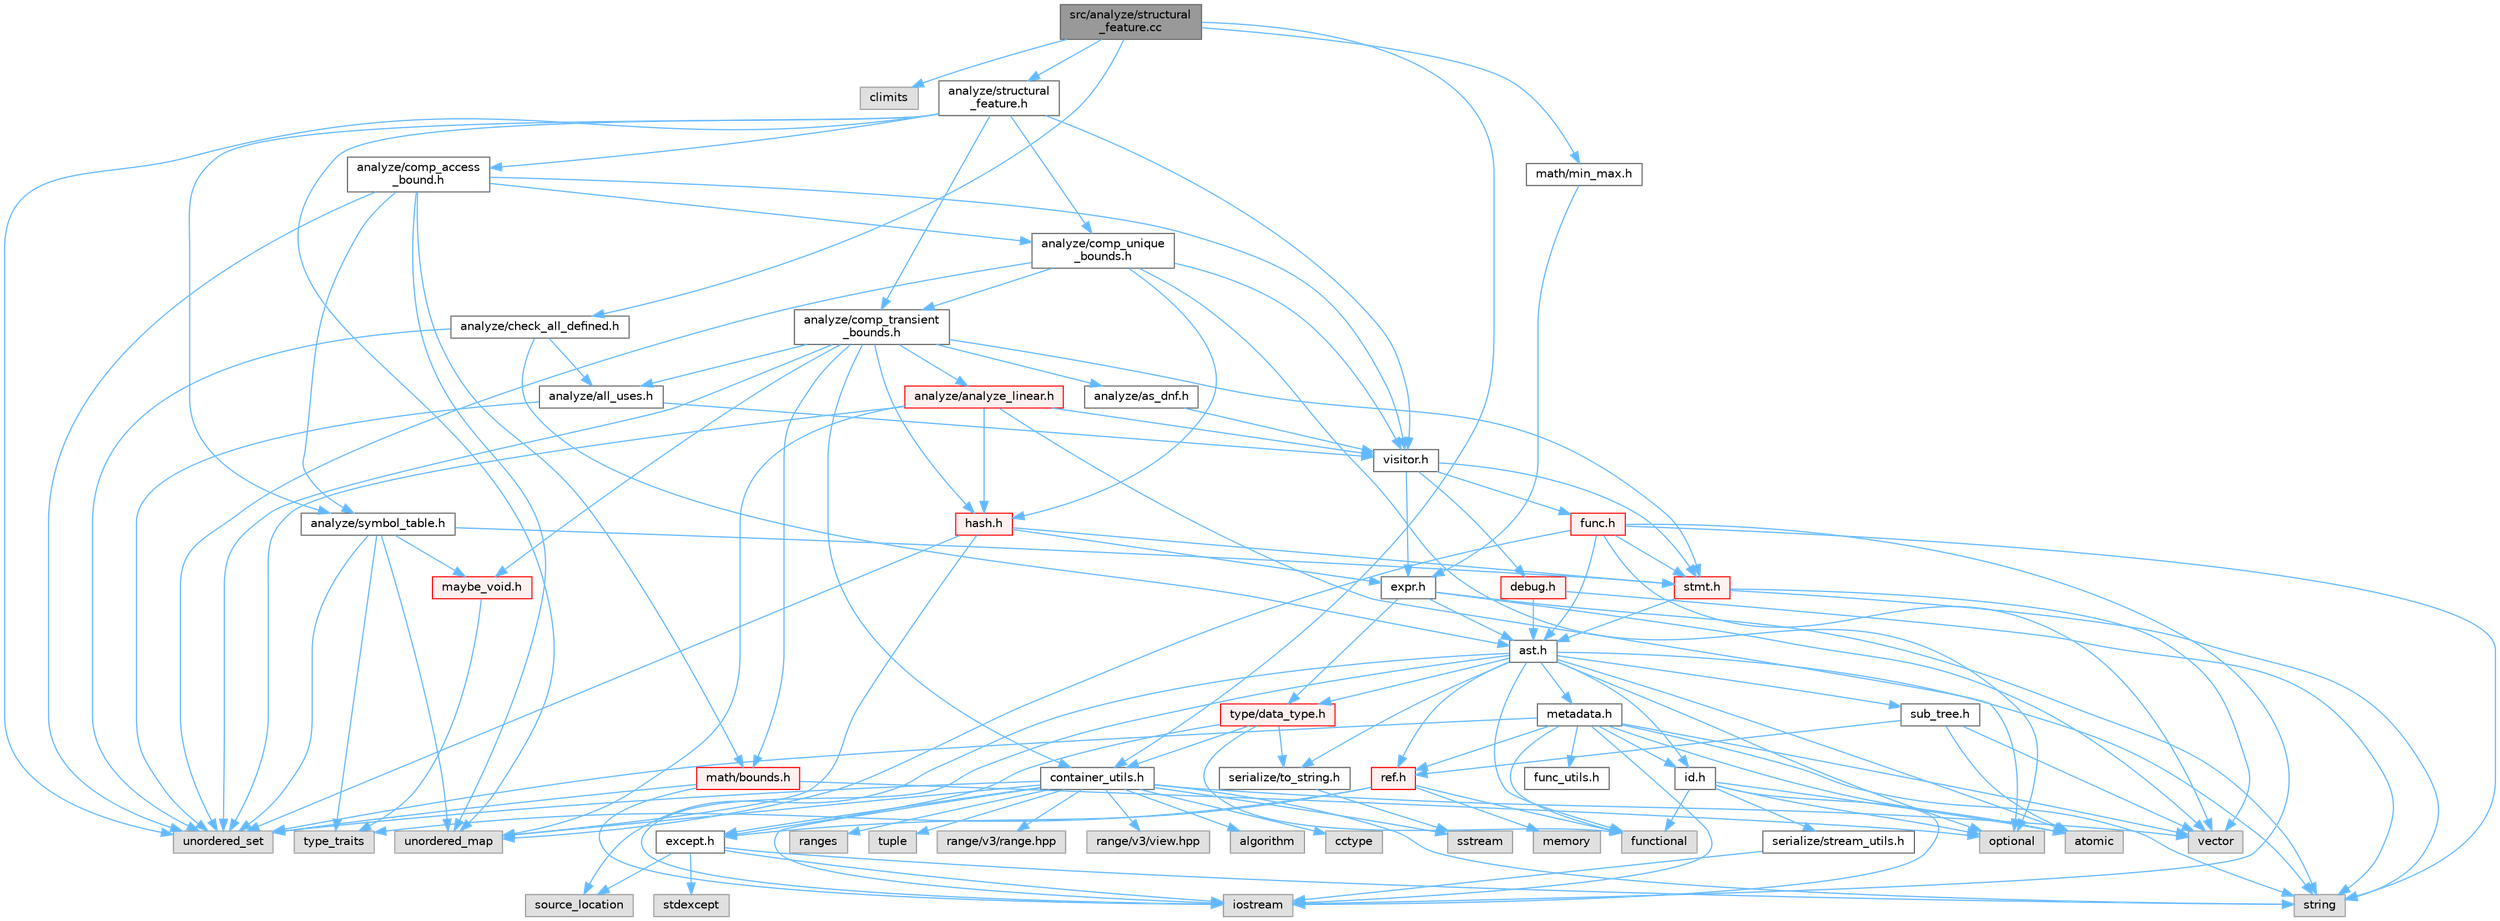 digraph "src/analyze/structural_feature.cc"
{
 // LATEX_PDF_SIZE
  bgcolor="transparent";
  edge [fontname=Helvetica,fontsize=10,labelfontname=Helvetica,labelfontsize=10];
  node [fontname=Helvetica,fontsize=10,shape=box,height=0.2,width=0.4];
  Node1 [label="src/analyze/structural\l_feature.cc",height=0.2,width=0.4,color="gray40", fillcolor="grey60", style="filled", fontcolor="black",tooltip=" "];
  Node1 -> Node2 [color="steelblue1",style="solid"];
  Node2 [label="climits",height=0.2,width=0.4,color="grey60", fillcolor="#E0E0E0", style="filled",tooltip=" "];
  Node1 -> Node3 [color="steelblue1",style="solid"];
  Node3 [label="analyze/check_all_defined.h",height=0.2,width=0.4,color="grey40", fillcolor="white", style="filled",URL="$check__all__defined_8h.html",tooltip=" "];
  Node3 -> Node4 [color="steelblue1",style="solid"];
  Node4 [label="unordered_set",height=0.2,width=0.4,color="grey60", fillcolor="#E0E0E0", style="filled",tooltip=" "];
  Node3 -> Node5 [color="steelblue1",style="solid"];
  Node5 [label="analyze/all_uses.h",height=0.2,width=0.4,color="grey40", fillcolor="white", style="filled",URL="$all__uses_8h.html",tooltip=" "];
  Node5 -> Node4 [color="steelblue1",style="solid"];
  Node5 -> Node6 [color="steelblue1",style="solid"];
  Node6 [label="visitor.h",height=0.2,width=0.4,color="grey40", fillcolor="white", style="filled",URL="$visitor_8h.html",tooltip=" "];
  Node6 -> Node7 [color="steelblue1",style="solid"];
  Node7 [label="debug.h",height=0.2,width=0.4,color="red", fillcolor="#FFF0F0", style="filled",URL="$debug_8h.html",tooltip=" "];
  Node7 -> Node8 [color="steelblue1",style="solid"];
  Node8 [label="string",height=0.2,width=0.4,color="grey60", fillcolor="#E0E0E0", style="filled",tooltip=" "];
  Node7 -> Node9 [color="steelblue1",style="solid"];
  Node9 [label="ast.h",height=0.2,width=0.4,color="grey40", fillcolor="white", style="filled",URL="$ast_8h.html",tooltip=" "];
  Node9 -> Node10 [color="steelblue1",style="solid"];
  Node10 [label="atomic",height=0.2,width=0.4,color="grey60", fillcolor="#E0E0E0", style="filled",tooltip=" "];
  Node9 -> Node11 [color="steelblue1",style="solid"];
  Node11 [label="functional",height=0.2,width=0.4,color="grey60", fillcolor="#E0E0E0", style="filled",tooltip=" "];
  Node9 -> Node12 [color="steelblue1",style="solid"];
  Node12 [label="iostream",height=0.2,width=0.4,color="grey60", fillcolor="#E0E0E0", style="filled",tooltip=" "];
  Node9 -> Node13 [color="steelblue1",style="solid"];
  Node13 [label="optional",height=0.2,width=0.4,color="grey60", fillcolor="#E0E0E0", style="filled",tooltip=" "];
  Node9 -> Node14 [color="steelblue1",style="solid"];
  Node14 [label="source_location",height=0.2,width=0.4,color="grey60", fillcolor="#E0E0E0", style="filled",tooltip=" "];
  Node9 -> Node8 [color="steelblue1",style="solid"];
  Node9 -> Node15 [color="steelblue1",style="solid"];
  Node15 [label="id.h",height=0.2,width=0.4,color="grey40", fillcolor="white", style="filled",URL="$id_8h.html",tooltip=" "];
  Node15 -> Node10 [color="steelblue1",style="solid"];
  Node15 -> Node11 [color="steelblue1",style="solid"];
  Node15 -> Node12 [color="steelblue1",style="solid"];
  Node15 -> Node13 [color="steelblue1",style="solid"];
  Node15 -> Node16 [color="steelblue1",style="solid"];
  Node16 [label="serialize/stream_utils.h",height=0.2,width=0.4,color="grey40", fillcolor="white", style="filled",URL="$stream__utils_8h.html",tooltip=" "];
  Node16 -> Node12 [color="steelblue1",style="solid"];
  Node9 -> Node17 [color="steelblue1",style="solid"];
  Node17 [label="metadata.h",height=0.2,width=0.4,color="grey40", fillcolor="white", style="filled",URL="$metadata_8h.html",tooltip=" "];
  Node17 -> Node10 [color="steelblue1",style="solid"];
  Node17 -> Node11 [color="steelblue1",style="solid"];
  Node17 -> Node12 [color="steelblue1",style="solid"];
  Node17 -> Node8 [color="steelblue1",style="solid"];
  Node17 -> Node4 [color="steelblue1",style="solid"];
  Node17 -> Node18 [color="steelblue1",style="solid"];
  Node18 [label="vector",height=0.2,width=0.4,color="grey60", fillcolor="#E0E0E0", style="filled",tooltip=" "];
  Node17 -> Node19 [color="steelblue1",style="solid"];
  Node19 [label="func_utils.h",height=0.2,width=0.4,color="grey40", fillcolor="white", style="filled",URL="$func__utils_8h.html",tooltip=" "];
  Node17 -> Node15 [color="steelblue1",style="solid"];
  Node17 -> Node20 [color="steelblue1",style="solid"];
  Node20 [label="ref.h",height=0.2,width=0.4,color="red", fillcolor="#FFF0F0", style="filled",URL="$ref_8h.html",tooltip=" "];
  Node20 -> Node11 [color="steelblue1",style="solid"];
  Node20 -> Node21 [color="steelblue1",style="solid"];
  Node21 [label="memory",height=0.2,width=0.4,color="grey60", fillcolor="#E0E0E0", style="filled",tooltip=" "];
  Node20 -> Node22 [color="steelblue1",style="solid"];
  Node22 [label="type_traits",height=0.2,width=0.4,color="grey60", fillcolor="#E0E0E0", style="filled",tooltip=" "];
  Node20 -> Node26 [color="steelblue1",style="solid"];
  Node26 [label="except.h",height=0.2,width=0.4,color="grey40", fillcolor="white", style="filled",URL="$except_8h.html",tooltip=" "];
  Node26 -> Node12 [color="steelblue1",style="solid"];
  Node26 -> Node14 [color="steelblue1",style="solid"];
  Node26 -> Node27 [color="steelblue1",style="solid"];
  Node27 [label="stdexcept",height=0.2,width=0.4,color="grey60", fillcolor="#E0E0E0", style="filled",tooltip=" "];
  Node26 -> Node8 [color="steelblue1",style="solid"];
  Node9 -> Node20 [color="steelblue1",style="solid"];
  Node9 -> Node28 [color="steelblue1",style="solid"];
  Node28 [label="serialize/to_string.h",height=0.2,width=0.4,color="grey40", fillcolor="white", style="filled",URL="$to__string_8h.html",tooltip=" "];
  Node28 -> Node29 [color="steelblue1",style="solid"];
  Node29 [label="sstream",height=0.2,width=0.4,color="grey60", fillcolor="#E0E0E0", style="filled",tooltip=" "];
  Node9 -> Node30 [color="steelblue1",style="solid"];
  Node30 [label="sub_tree.h",height=0.2,width=0.4,color="grey40", fillcolor="white", style="filled",URL="$sub__tree_8h.html",tooltip=" "];
  Node30 -> Node10 [color="steelblue1",style="solid"];
  Node30 -> Node18 [color="steelblue1",style="solid"];
  Node30 -> Node20 [color="steelblue1",style="solid"];
  Node9 -> Node31 [color="steelblue1",style="solid"];
  Node31 [label="type/data_type.h",height=0.2,width=0.4,color="red", fillcolor="#FFF0F0", style="filled",URL="$data__type_8h.html",tooltip=" "];
  Node31 -> Node11 [color="steelblue1",style="solid"];
  Node31 -> Node33 [color="steelblue1",style="solid"];
  Node33 [label="container_utils.h",height=0.2,width=0.4,color="grey40", fillcolor="white", style="filled",URL="$container__utils_8h.html",tooltip=" "];
  Node33 -> Node34 [color="steelblue1",style="solid"];
  Node34 [label="algorithm",height=0.2,width=0.4,color="grey60", fillcolor="#E0E0E0", style="filled",tooltip=" "];
  Node33 -> Node35 [color="steelblue1",style="solid"];
  Node35 [label="cctype",height=0.2,width=0.4,color="grey60", fillcolor="#E0E0E0", style="filled",tooltip=" "];
  Node33 -> Node12 [color="steelblue1",style="solid"];
  Node33 -> Node36 [color="steelblue1",style="solid"];
  Node36 [label="ranges",height=0.2,width=0.4,color="grey60", fillcolor="#E0E0E0", style="filled",tooltip=" "];
  Node33 -> Node29 [color="steelblue1",style="solid"];
  Node33 -> Node8 [color="steelblue1",style="solid"];
  Node33 -> Node37 [color="steelblue1",style="solid"];
  Node37 [label="tuple",height=0.2,width=0.4,color="grey60", fillcolor="#E0E0E0", style="filled",tooltip=" "];
  Node33 -> Node38 [color="steelblue1",style="solid"];
  Node38 [label="unordered_map",height=0.2,width=0.4,color="grey60", fillcolor="#E0E0E0", style="filled",tooltip=" "];
  Node33 -> Node4 [color="steelblue1",style="solid"];
  Node33 -> Node18 [color="steelblue1",style="solid"];
  Node33 -> Node39 [color="steelblue1",style="solid"];
  Node39 [label="range/v3/range.hpp",height=0.2,width=0.4,color="grey60", fillcolor="#E0E0E0", style="filled",tooltip=" "];
  Node33 -> Node40 [color="steelblue1",style="solid"];
  Node40 [label="range/v3/view.hpp",height=0.2,width=0.4,color="grey60", fillcolor="#E0E0E0", style="filled",tooltip=" "];
  Node33 -> Node26 [color="steelblue1",style="solid"];
  Node31 -> Node26 [color="steelblue1",style="solid"];
  Node31 -> Node28 [color="steelblue1",style="solid"];
  Node6 -> Node44 [color="steelblue1",style="solid"];
  Node44 [label="expr.h",height=0.2,width=0.4,color="grey40", fillcolor="white", style="filled",URL="$expr_8h.html",tooltip=" "];
  Node44 -> Node8 [color="steelblue1",style="solid"];
  Node44 -> Node18 [color="steelblue1",style="solid"];
  Node44 -> Node9 [color="steelblue1",style="solid"];
  Node44 -> Node31 [color="steelblue1",style="solid"];
  Node6 -> Node45 [color="steelblue1",style="solid"];
  Node45 [label="func.h",height=0.2,width=0.4,color="red", fillcolor="#FFF0F0", style="filled",URL="$func_8h.html",tooltip=" "];
  Node45 -> Node12 [color="steelblue1",style="solid"];
  Node45 -> Node8 [color="steelblue1",style="solid"];
  Node45 -> Node38 [color="steelblue1",style="solid"];
  Node45 -> Node18 [color="steelblue1",style="solid"];
  Node45 -> Node9 [color="steelblue1",style="solid"];
  Node45 -> Node55 [color="steelblue1",style="solid"];
  Node55 [label="stmt.h",height=0.2,width=0.4,color="red", fillcolor="#FFF0F0", style="filled",URL="$stmt_8h.html",tooltip=" "];
  Node55 -> Node8 [color="steelblue1",style="solid"];
  Node55 -> Node18 [color="steelblue1",style="solid"];
  Node55 -> Node9 [color="steelblue1",style="solid"];
  Node6 -> Node55 [color="steelblue1",style="solid"];
  Node3 -> Node9 [color="steelblue1",style="solid"];
  Node1 -> Node61 [color="steelblue1",style="solid"];
  Node61 [label="analyze/structural\l_feature.h",height=0.2,width=0.4,color="grey40", fillcolor="white", style="filled",URL="$structural__feature_8h.html",tooltip=" "];
  Node61 -> Node38 [color="steelblue1",style="solid"];
  Node61 -> Node4 [color="steelblue1",style="solid"];
  Node61 -> Node62 [color="steelblue1",style="solid"];
  Node62 [label="analyze/comp_access\l_bound.h",height=0.2,width=0.4,color="grey40", fillcolor="white", style="filled",URL="$comp__access__bound_8h.html",tooltip=" "];
  Node62 -> Node38 [color="steelblue1",style="solid"];
  Node62 -> Node4 [color="steelblue1",style="solid"];
  Node62 -> Node63 [color="steelblue1",style="solid"];
  Node63 [label="analyze/comp_unique\l_bounds.h",height=0.2,width=0.4,color="grey40", fillcolor="white", style="filled",URL="$comp__unique__bounds_8h.html",tooltip=" "];
  Node63 -> Node13 [color="steelblue1",style="solid"];
  Node63 -> Node4 [color="steelblue1",style="solid"];
  Node63 -> Node64 [color="steelblue1",style="solid"];
  Node64 [label="analyze/comp_transient\l_bounds.h",height=0.2,width=0.4,color="grey40", fillcolor="white", style="filled",URL="$comp__transient__bounds_8h.html",tooltip=" "];
  Node64 -> Node4 [color="steelblue1",style="solid"];
  Node64 -> Node5 [color="steelblue1",style="solid"];
  Node64 -> Node65 [color="steelblue1",style="solid"];
  Node65 [label="analyze/analyze_linear.h",height=0.2,width=0.4,color="red", fillcolor="#FFF0F0", style="filled",URL="$analyze__linear_8h.html",tooltip=" "];
  Node65 -> Node13 [color="steelblue1",style="solid"];
  Node65 -> Node38 [color="steelblue1",style="solid"];
  Node65 -> Node4 [color="steelblue1",style="solid"];
  Node65 -> Node66 [color="steelblue1",style="solid"];
  Node66 [label="hash.h",height=0.2,width=0.4,color="red", fillcolor="#FFF0F0", style="filled",URL="$hash_8h.html",tooltip=" "];
  Node66 -> Node38 [color="steelblue1",style="solid"];
  Node66 -> Node4 [color="steelblue1",style="solid"];
  Node66 -> Node44 [color="steelblue1",style="solid"];
  Node66 -> Node55 [color="steelblue1",style="solid"];
  Node65 -> Node6 [color="steelblue1",style="solid"];
  Node64 -> Node68 [color="steelblue1",style="solid"];
  Node68 [label="analyze/as_dnf.h",height=0.2,width=0.4,color="grey40", fillcolor="white", style="filled",URL="$as__dnf_8h.html",tooltip=" "];
  Node68 -> Node6 [color="steelblue1",style="solid"];
  Node64 -> Node33 [color="steelblue1",style="solid"];
  Node64 -> Node66 [color="steelblue1",style="solid"];
  Node64 -> Node69 [color="steelblue1",style="solid"];
  Node69 [label="math/bounds.h",height=0.2,width=0.4,color="red", fillcolor="#FFF0F0", style="filled",URL="$bounds_8h.html",tooltip=" "];
  Node69 -> Node12 [color="steelblue1",style="solid"];
  Node69 -> Node13 [color="steelblue1",style="solid"];
  Node69 -> Node4 [color="steelblue1",style="solid"];
  Node64 -> Node73 [color="steelblue1",style="solid"];
  Node73 [label="maybe_void.h",height=0.2,width=0.4,color="red", fillcolor="#FFF0F0", style="filled",URL="$maybe__void_8h.html",tooltip=" "];
  Node73 -> Node22 [color="steelblue1",style="solid"];
  Node64 -> Node55 [color="steelblue1",style="solid"];
  Node63 -> Node66 [color="steelblue1",style="solid"];
  Node63 -> Node6 [color="steelblue1",style="solid"];
  Node62 -> Node74 [color="steelblue1",style="solid"];
  Node74 [label="analyze/symbol_table.h",height=0.2,width=0.4,color="grey40", fillcolor="white", style="filled",URL="$symbol__table_8h.html",tooltip=" "];
  Node74 -> Node22 [color="steelblue1",style="solid"];
  Node74 -> Node38 [color="steelblue1",style="solid"];
  Node74 -> Node4 [color="steelblue1",style="solid"];
  Node74 -> Node73 [color="steelblue1",style="solid"];
  Node74 -> Node55 [color="steelblue1",style="solid"];
  Node62 -> Node69 [color="steelblue1",style="solid"];
  Node62 -> Node6 [color="steelblue1",style="solid"];
  Node61 -> Node64 [color="steelblue1",style="solid"];
  Node61 -> Node63 [color="steelblue1",style="solid"];
  Node61 -> Node74 [color="steelblue1",style="solid"];
  Node61 -> Node6 [color="steelblue1",style="solid"];
  Node1 -> Node33 [color="steelblue1",style="solid"];
  Node1 -> Node75 [color="steelblue1",style="solid"];
  Node75 [label="math/min_max.h",height=0.2,width=0.4,color="grey40", fillcolor="white", style="filled",URL="$min__max_8h.html",tooltip=" "];
  Node75 -> Node44 [color="steelblue1",style="solid"];
}
